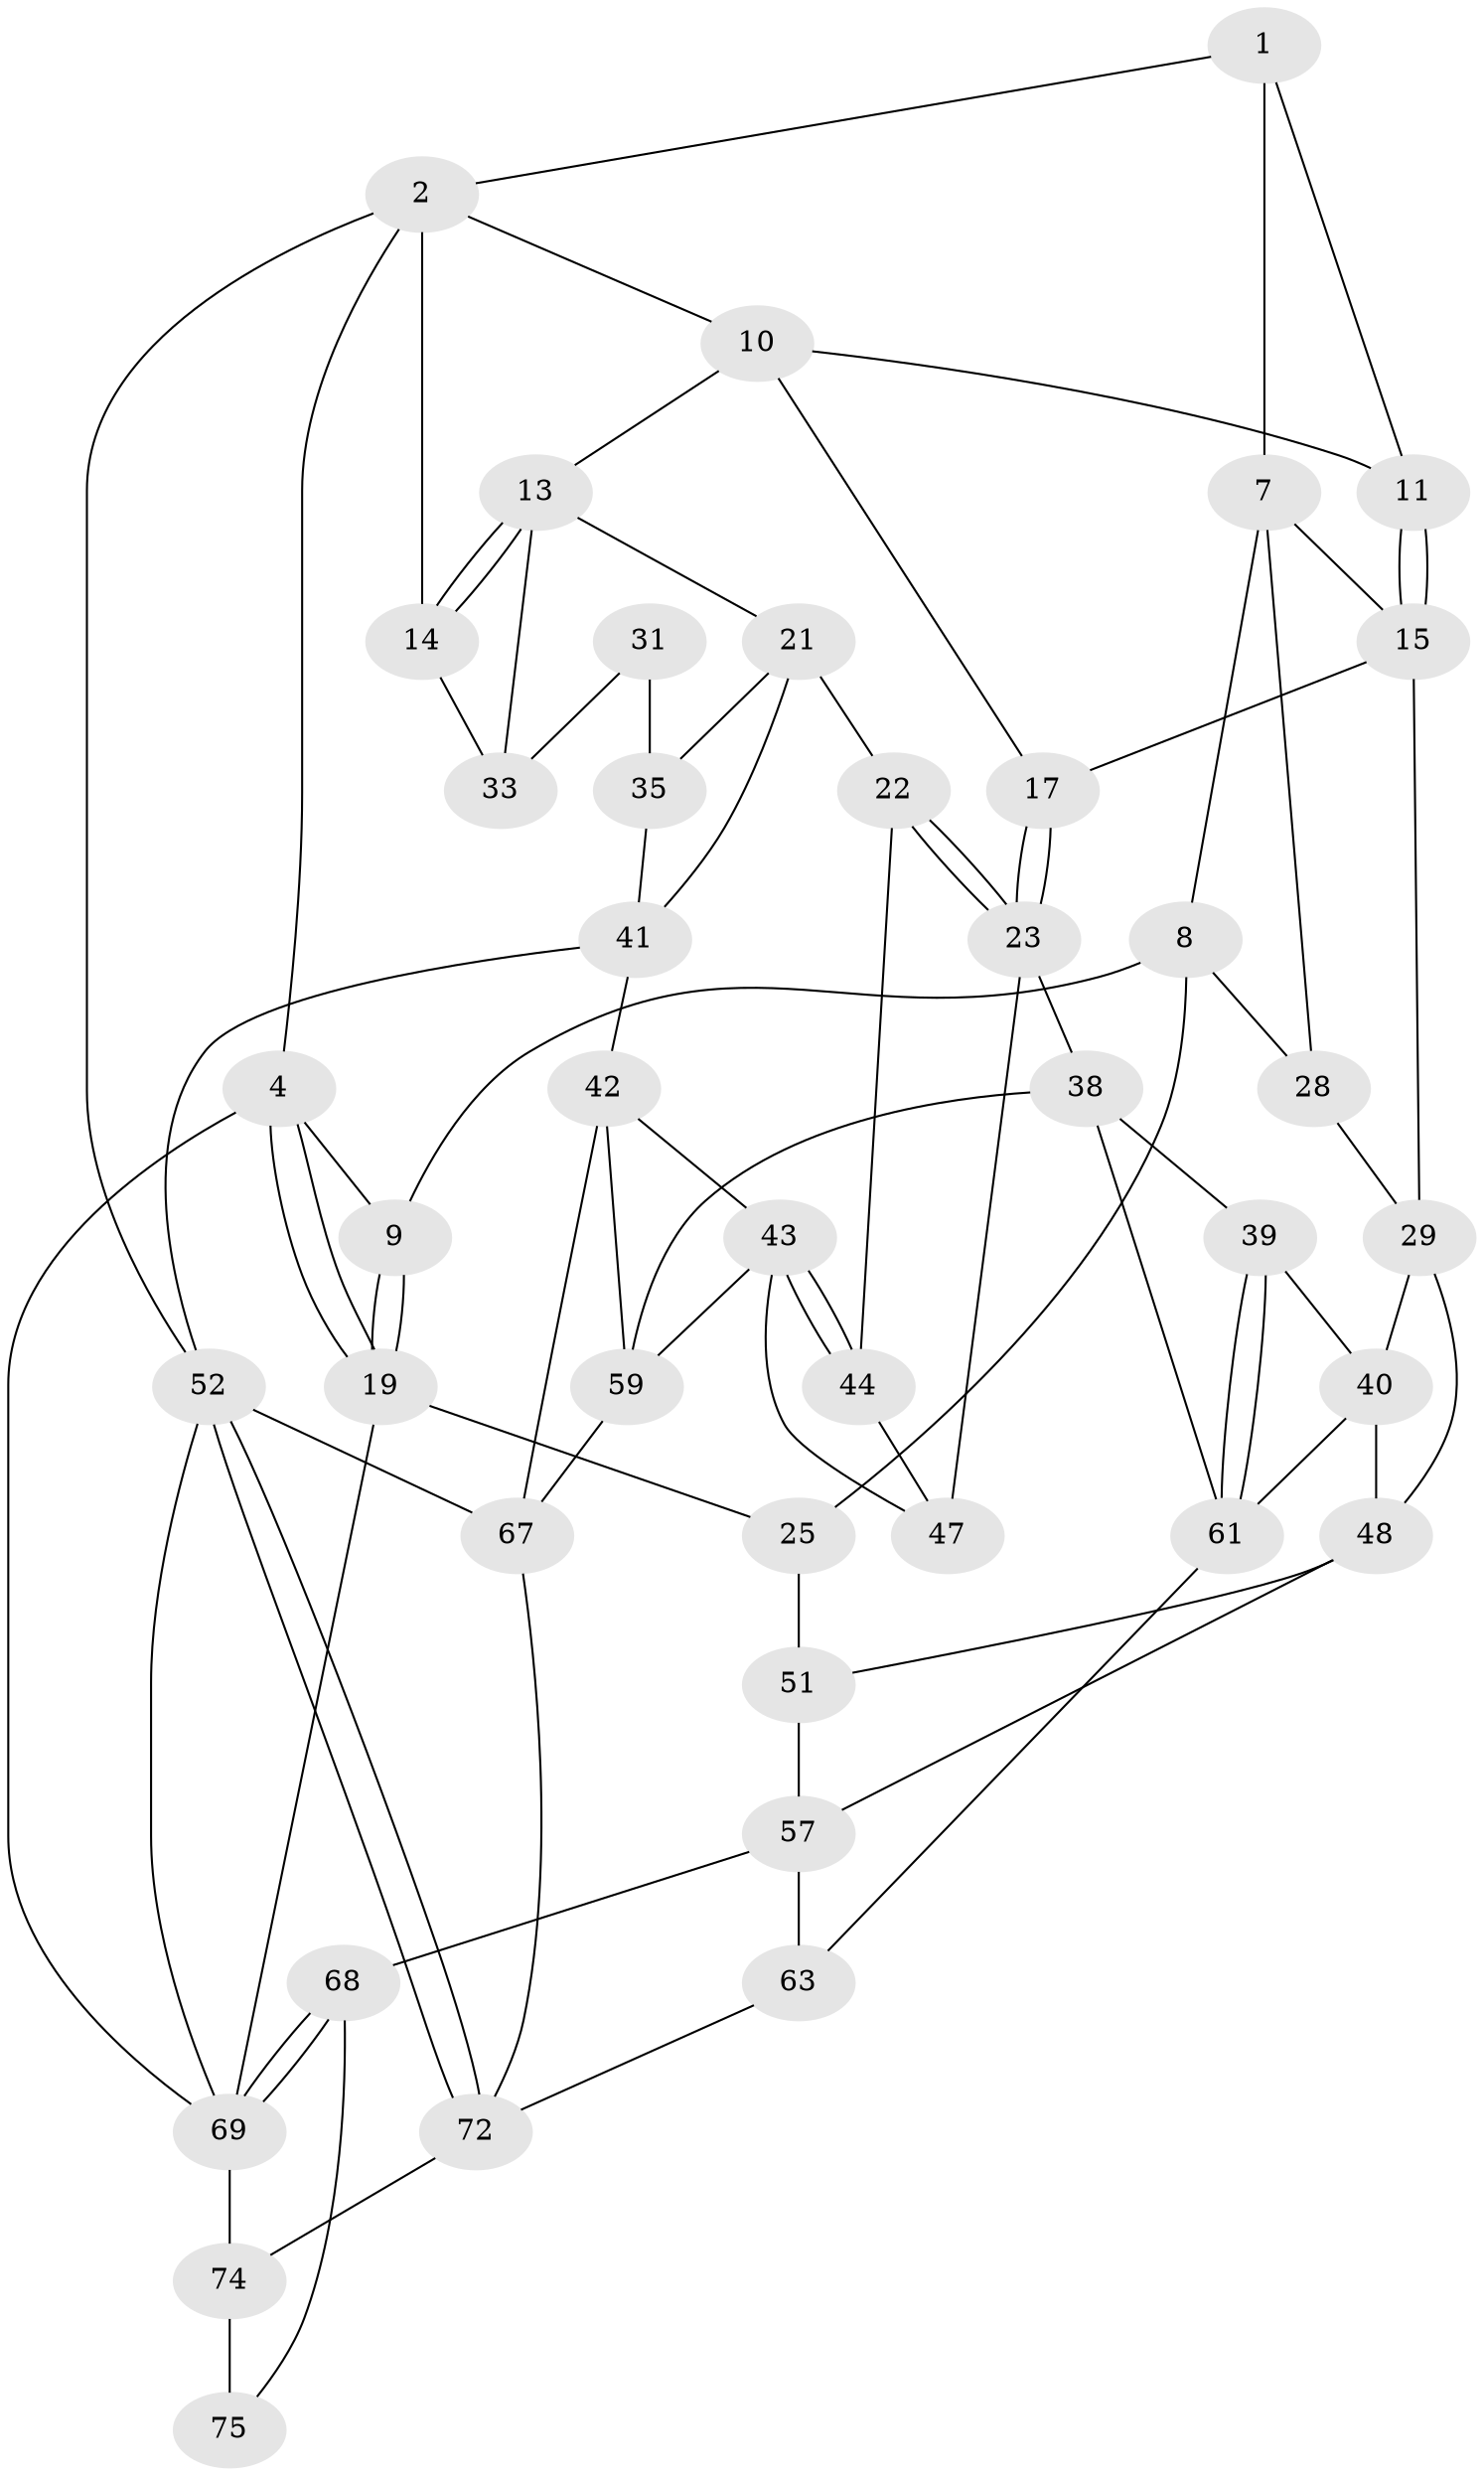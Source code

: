 // original degree distribution, {3: 0.039473684210526314, 4: 0.2631578947368421, 6: 0.2631578947368421, 5: 0.4342105263157895}
// Generated by graph-tools (version 1.1) at 2025/11/02/27/25 16:11:56]
// undirected, 43 vertices, 87 edges
graph export_dot {
graph [start="1"]
  node [color=gray90,style=filled];
  1 [pos="+0.2653589894886753+0",super="+6"];
  2 [pos="+0.6504506049543214+0",super="+3"];
  4 [pos="+0+0",super="+5"];
  7 [pos="+0.3227803635691606+0.19494538329812067",super="+16"];
  8 [pos="+0.1430432345222986+0.2248291114687392",super="+24"];
  9 [pos="+0.11852862470816232+0.1854211558846016"];
  10 [pos="+0.6564663649630428+0.07185319525743979",super="+12"];
  11 [pos="+0.5793389971910606+0.13235988158598394"];
  13 [pos="+0.7660914091610617+0.18142503909771548",super="+20"];
  14 [pos="+1+0.06355081236139926"];
  15 [pos="+0.4933543590660908+0.2547168228123272",super="+18"];
  17 [pos="+0.5968537260108255+0.39824120403525476"];
  19 [pos="+0+0.09573338419957883",super="+27"];
  21 [pos="+0.7964204804235282+0.3549025931200541",super="+36"];
  22 [pos="+0.6861395268851002+0.4105072656157358",super="+45"];
  23 [pos="+0.5992399551887442+0.40260936000181746",super="+37"];
  25 [pos="+0+0.4580052199074814",super="+26"];
  28 [pos="+0.3031391181408037+0.40655612967903704"];
  29 [pos="+0.45897082621635754+0.38679199469463055",super="+30"];
  31 [pos="+0.9188878319545012+0.3637949932601683",super="+32"];
  33 [pos="+1+0.09028380107335633",super="+34"];
  35 [pos="+0.8743573139289698+0.4548124676335757",super="+55"];
  38 [pos="+0.5355064853662694+0.5143672543077014",super="+60"];
  39 [pos="+0.5269456944631002+0.5201284874921217"];
  40 [pos="+0.4485408269657462+0.4778144167901778",super="+50"];
  41 [pos="+0.8543619312926923+0.4715747920630418",super="+54"];
  42 [pos="+0.830404530650711+0.5229177676111346",super="+65"];
  43 [pos="+0.8138392898754632+0.527677369146849",super="+56"];
  44 [pos="+0.7415416608420571+0.47374586779919625",super="+46"];
  47 [pos="+0.6774257401396475+0.5784502349632631"];
  48 [pos="+0.3053558508485273+0.4617397125371629",super="+49"];
  51 [pos="+0.1453198381978939+0.47695723654952166",super="+58"];
  52 [pos="+1+1",super="+53"];
  57 [pos="+0.2603159596933483+0.6040298125349296",super="+64"];
  59 [pos="+0.6895933235062718+0.6911025482874334",super="+66"];
  61 [pos="+0.47101249030399855+0.6060154269767838",super="+62"];
  63 [pos="+0.4623759683874164+0.7805501743892704"];
  67 [pos="+1+0.686643044606006",super="+71"];
  68 [pos="+0.189070145272695+0.7526260969966585"];
  69 [pos="+0+0.6693263875981276",super="+70"];
  72 [pos="+0.7507287704696793+1",super="+73"];
  74 [pos="+0.4031344622309078+1",super="+76"];
  75 [pos="+0.1890852817012592+0.8337778474795403"];
  1 -- 2;
  1 -- 11;
  1 -- 7;
  2 -- 10;
  2 -- 4;
  2 -- 14;
  2 -- 52;
  4 -- 19;
  4 -- 19;
  4 -- 69;
  4 -- 9;
  7 -- 8;
  7 -- 15;
  7 -- 28;
  8 -- 9;
  8 -- 25;
  8 -- 28;
  9 -- 19;
  9 -- 19;
  10 -- 11;
  10 -- 17;
  10 -- 13;
  11 -- 15;
  11 -- 15;
  13 -- 14;
  13 -- 14;
  13 -- 21;
  13 -- 33;
  14 -- 33;
  15 -- 17;
  15 -- 29;
  17 -- 23;
  17 -- 23;
  19 -- 69;
  19 -- 25;
  21 -- 22;
  21 -- 41;
  21 -- 35;
  22 -- 23;
  22 -- 23;
  22 -- 44 [weight=2];
  23 -- 47;
  23 -- 38;
  25 -- 51 [weight=2];
  28 -- 29;
  29 -- 40;
  29 -- 48;
  31 -- 35 [weight=2];
  31 -- 33;
  35 -- 41;
  38 -- 39;
  38 -- 59;
  38 -- 61;
  39 -- 40;
  39 -- 61;
  39 -- 61;
  40 -- 61;
  40 -- 48;
  41 -- 42;
  41 -- 52;
  42 -- 43;
  42 -- 67;
  42 -- 59;
  43 -- 44;
  43 -- 44;
  43 -- 59;
  43 -- 47;
  44 -- 47;
  48 -- 51;
  48 -- 57;
  51 -- 57;
  52 -- 72;
  52 -- 72;
  52 -- 67;
  52 -- 69;
  57 -- 68;
  57 -- 63;
  59 -- 67;
  61 -- 63;
  63 -- 72;
  67 -- 72;
  68 -- 69;
  68 -- 69;
  68 -- 75;
  69 -- 74;
  72 -- 74;
  74 -- 75 [weight=2];
}
